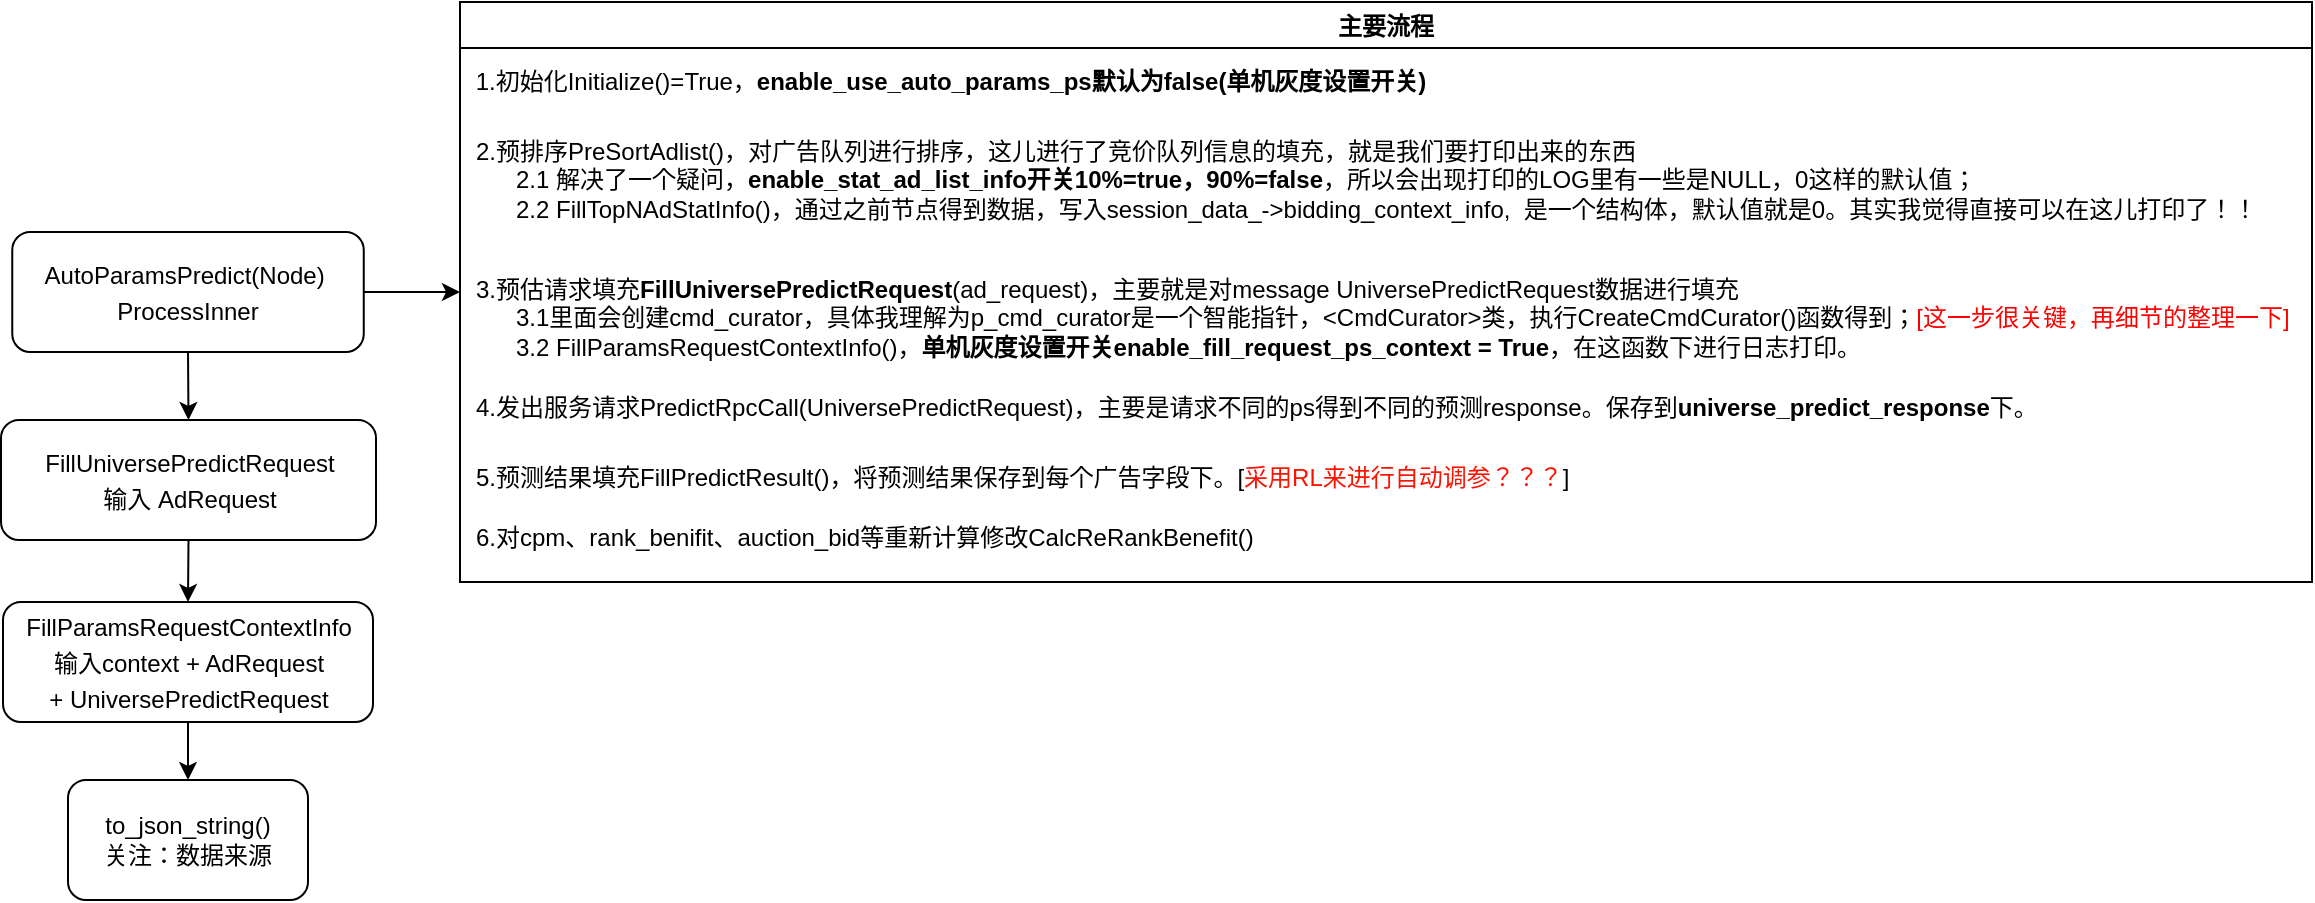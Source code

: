 <mxfile version="17.2.4" type="github"><diagram id="Px70t6eBNkNCHoqJZchZ" name="Page-1"><mxGraphModel dx="611" dy="1818" grid="1" gridSize="10" guides="1" tooltips="1" connect="1" arrows="1" fold="1" page="1" pageScale="1" pageWidth="827" pageHeight="1169" math="0" shadow="0"><root><mxCell id="0"/><mxCell id="1" parent="0"/><mxCell id="riEwKTbSOvqKT7Lnsi4O-13" style="edgeStyle=orthogonalEdgeStyle;rounded=0;orthogonalLoop=1;jettySize=auto;html=1;entryX=0.5;entryY=0;entryDx=0;entryDy=0;" edge="1" parent="1" source="riEwKTbSOvqKT7Lnsi4O-2" target="riEwKTbSOvqKT7Lnsi4O-3"><mxGeometry relative="1" as="geometry"/></mxCell><mxCell id="riEwKTbSOvqKT7Lnsi4O-2" value="&lt;div style=&quot;line-height: 18px&quot;&gt;FillParamsRequestContextInfo&lt;/div&gt;&lt;div style=&quot;line-height: 18px&quot;&gt;输入context + AdRequest +&amp;nbsp;UniversePredictRequest&lt;/div&gt;" style="rounded=1;whiteSpace=wrap;html=1;" vertex="1" parent="1"><mxGeometry x="181.5" y="110" width="185" height="60" as="geometry"/></mxCell><mxCell id="riEwKTbSOvqKT7Lnsi4O-3" value="to_json_string()&lt;br&gt;关注：数据来源" style="rounded=1;whiteSpace=wrap;html=1;" vertex="1" parent="1"><mxGeometry x="214" y="199" width="120" height="60" as="geometry"/></mxCell><mxCell id="riEwKTbSOvqKT7Lnsi4O-12" style="edgeStyle=orthogonalEdgeStyle;rounded=0;orthogonalLoop=1;jettySize=auto;html=1;exitX=0.5;exitY=1;exitDx=0;exitDy=0;entryX=0.5;entryY=0;entryDx=0;entryDy=0;" edge="1" parent="1" source="riEwKTbSOvqKT7Lnsi4O-4" target="riEwKTbSOvqKT7Lnsi4O-2"><mxGeometry relative="1" as="geometry"/></mxCell><mxCell id="riEwKTbSOvqKT7Lnsi4O-4" value="&lt;div style=&quot;line-height: 18px&quot;&gt;FillUniversePredictRequest&lt;/div&gt;&lt;div style=&quot;line-height: 18px&quot;&gt;输入 AdRequest&lt;/div&gt;" style="rounded=1;whiteSpace=wrap;html=1;" vertex="1" parent="1"><mxGeometry x="180.5" y="19" width="187.5" height="60" as="geometry"/></mxCell><mxCell id="riEwKTbSOvqKT7Lnsi4O-11" style="edgeStyle=orthogonalEdgeStyle;rounded=0;orthogonalLoop=1;jettySize=auto;html=1;exitX=0.5;exitY=1;exitDx=0;exitDy=0;entryX=0.5;entryY=0;entryDx=0;entryDy=0;" edge="1" parent="1" source="riEwKTbSOvqKT7Lnsi4O-5" target="riEwKTbSOvqKT7Lnsi4O-4"><mxGeometry relative="1" as="geometry"/></mxCell><mxCell id="riEwKTbSOvqKT7Lnsi4O-18" style="edgeStyle=orthogonalEdgeStyle;rounded=0;orthogonalLoop=1;jettySize=auto;html=1;exitX=1;exitY=0.5;exitDx=0;exitDy=0;entryX=0;entryY=0.5;entryDx=0;entryDy=0;fontColor=#FF1100;" edge="1" parent="1" source="riEwKTbSOvqKT7Lnsi4O-5" target="riEwKTbSOvqKT7Lnsi4O-6"><mxGeometry relative="1" as="geometry"/></mxCell><mxCell id="riEwKTbSOvqKT7Lnsi4O-5" value="&lt;div style=&quot;line-height: 18px&quot;&gt;AutoParamsPredict(Node)&amp;nbsp; ProcessInner&lt;/div&gt;" style="rounded=1;whiteSpace=wrap;html=1;" vertex="1" parent="1"><mxGeometry x="186.13" y="-75" width="175.75" height="60" as="geometry"/></mxCell><mxCell id="riEwKTbSOvqKT7Lnsi4O-6" value="主要流程" style="swimlane;" vertex="1" parent="1"><mxGeometry x="410" y="-190" width="926" height="290" as="geometry"><mxRectangle x="380" y="-130" width="130" height="23" as="alternateBounds"/></mxGeometry></mxCell><mxCell id="riEwKTbSOvqKT7Lnsi4O-7" value="1.初始化Initialize()=True，&lt;b&gt;enable_use_auto_params_ps默认为false(单机灰度设置开关)&lt;/b&gt;" style="text;html=1;align=center;verticalAlign=middle;resizable=0;points=[];autosize=1;strokeColor=none;fillColor=none;" vertex="1" parent="riEwKTbSOvqKT7Lnsi4O-6"><mxGeometry y="30" width="490" height="20" as="geometry"/></mxCell><mxCell id="riEwKTbSOvqKT7Lnsi4O-8" value="&lt;div&gt;&lt;span&gt;2.预排序PreSortAdlist()，对广告队列进行排序，这儿进行了竞价队列信息的填充，就是&lt;/span&gt;&lt;span&gt;我们要打印&lt;/span&gt;&lt;span&gt;出来的东西&lt;/span&gt;&lt;/div&gt;&lt;div&gt;&amp;nbsp; &amp;nbsp; &amp;nbsp; 2.1 解决了一个疑问，&lt;b&gt;enable_stat_ad_list_info开关10%=true，90%=false&lt;/b&gt;，所以会出现打印的&lt;span&gt;LOG里有一些是NULL，0这样的默认值；&lt;/span&gt;&lt;/div&gt;&lt;div&gt;&amp;nbsp; &amp;nbsp; &amp;nbsp; 2.2 FillTopNAdStatInfo()，通过之前节点得到数据，写入session_data_-&amp;gt;bidding_context_info,&amp;nbsp;&amp;nbsp;&lt;span&gt;是一个结构体，默认值就是0。其实我觉得直接可以在这儿打印了！！&lt;/span&gt;&lt;/div&gt;" style="text;html=1;align=left;verticalAlign=middle;resizable=0;points=[];autosize=1;strokeColor=none;fillColor=none;" vertex="1" parent="riEwKTbSOvqKT7Lnsi4O-6"><mxGeometry x="6" y="64" width="910" height="50" as="geometry"/></mxCell><mxCell id="riEwKTbSOvqKT7Lnsi4O-10" value="&lt;div&gt;3.预估请求填充&lt;b&gt;FillUniversePredictRequest&lt;/b&gt;(ad_request)，主要就是对message UniversePredictRequest数据进行填充&lt;/div&gt;&lt;div&gt;&amp;nbsp; &amp;nbsp; &amp;nbsp; 3.1里面会创建cmd_curator，具体我理解为p_cmd_curator是一个智能指针，&amp;lt;CmdCurator&amp;gt;类，执行CreateCmdCurator()函数得到；&lt;font color=&quot;#ff0000&quot;&gt;[这一步很关键，再细节的整理一下]&lt;/font&gt;&lt;/div&gt;&lt;div&gt;&lt;span&gt;&amp;nbsp; &amp;nbsp; &amp;nbsp; 3.2&amp;nbsp;&lt;/span&gt;FillParamsRequestContextInfo()，&lt;b&gt;单机灰度设置开关enable_fill_request_ps_context = True&lt;/b&gt;，在这函数下进行日志打印。&lt;/div&gt;&lt;div&gt;&amp;nbsp; &amp;nbsp;&lt;/div&gt;" style="text;html=1;align=left;verticalAlign=middle;resizable=0;points=[];autosize=1;strokeColor=none;fillColor=none;" vertex="1" parent="riEwKTbSOvqKT7Lnsi4O-6"><mxGeometry x="6" y="135" width="920" height="60" as="geometry"/></mxCell><mxCell id="riEwKTbSOvqKT7Lnsi4O-14" value="&lt;div&gt;4.发出服务请求PredictRpcCall&lt;span&gt;(&lt;/span&gt;UniversePredictRequest&lt;span&gt;)，主要是请求不同的ps得到不同的预测response。保存到&lt;/span&gt;&lt;b&gt;universe_predict_response&lt;/b&gt;下。&lt;/div&gt;&lt;div&gt;&amp;nbsp; &amp;nbsp;&lt;/div&gt;" style="text;html=1;align=left;verticalAlign=middle;resizable=0;points=[];autosize=1;strokeColor=none;fillColor=none;" vertex="1" parent="riEwKTbSOvqKT7Lnsi4O-6"><mxGeometry x="6" y="195" width="800" height="30" as="geometry"/></mxCell><mxCell id="riEwKTbSOvqKT7Lnsi4O-15" value="&lt;div&gt;5.预测结果填充FillPredictResult()，将预测结果保存到每个广告字段下。[&lt;font color=&quot;#ff1100&quot;&gt;采用RL来进行自动调参？？？&lt;/font&gt;]&lt;br&gt;&lt;/div&gt;&lt;div&gt;&amp;nbsp; &amp;nbsp;&lt;/div&gt;" style="text;html=1;align=left;verticalAlign=middle;resizable=0;points=[];autosize=1;strokeColor=none;fillColor=none;" vertex="1" parent="riEwKTbSOvqKT7Lnsi4O-6"><mxGeometry x="6" y="230" width="560" height="30" as="geometry"/></mxCell><mxCell id="riEwKTbSOvqKT7Lnsi4O-16" value="&lt;div&gt;6.对cpm、rank_benifit、auction_bid等重新计算修改CalcReRankBenefit&lt;span&gt;(&lt;/span&gt;&lt;span&gt;)&lt;/span&gt;&lt;br&gt;&lt;/div&gt;&lt;div&gt;&amp;nbsp; &amp;nbsp;&lt;/div&gt;" style="text;html=1;align=left;verticalAlign=middle;resizable=0;points=[];autosize=1;strokeColor=none;fillColor=none;" vertex="1" parent="riEwKTbSOvqKT7Lnsi4O-6"><mxGeometry x="6" y="260" width="400" height="30" as="geometry"/></mxCell></root></mxGraphModel></diagram></mxfile>